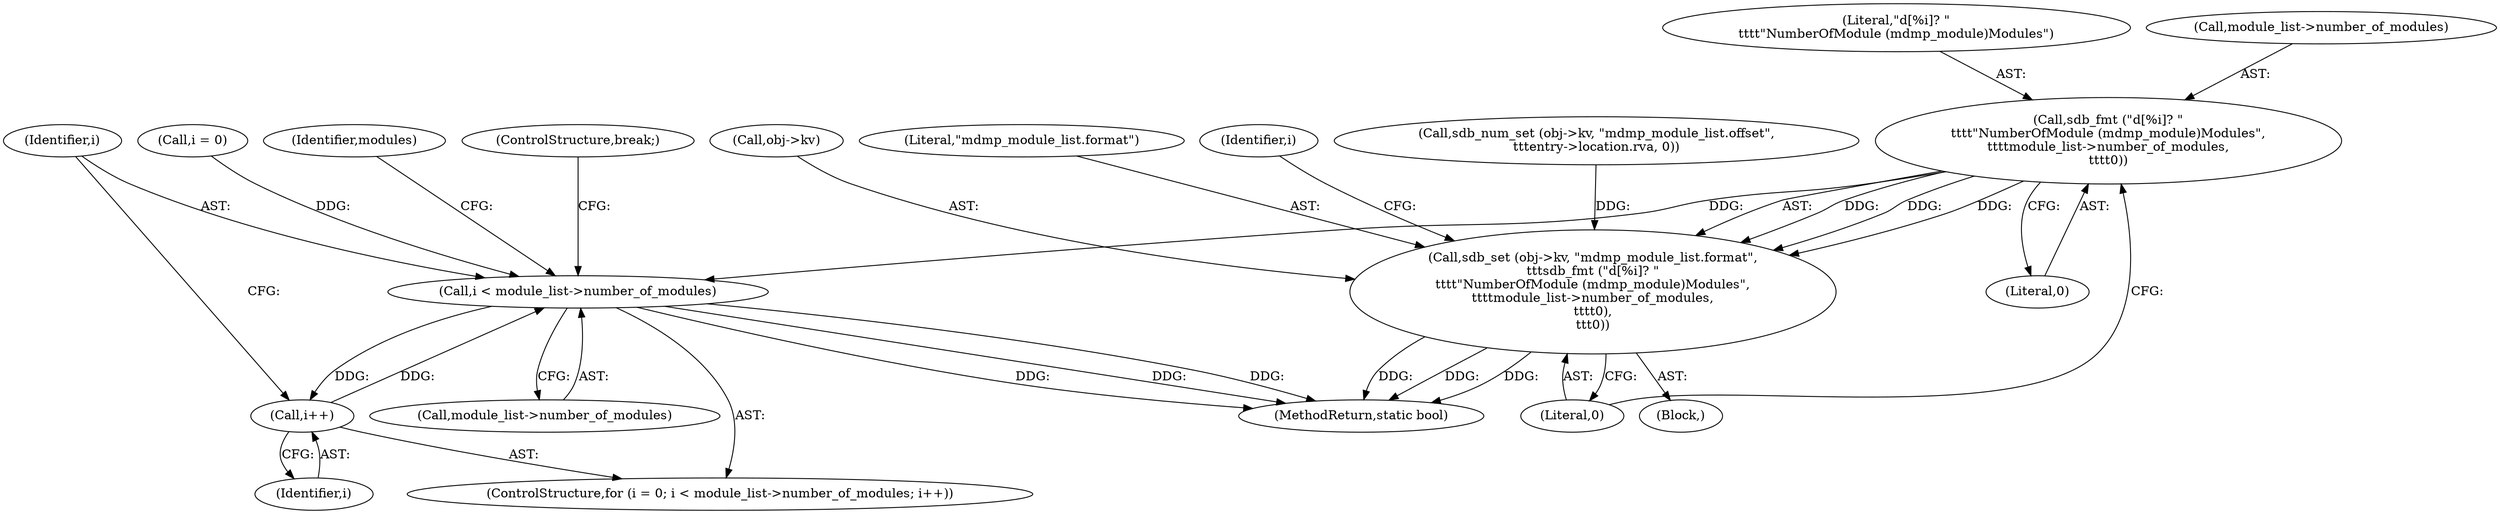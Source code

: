 digraph "0_radare2_40b021ba29c8f90ccf7c879fde2580bc73a17e8e_0@pointer" {
"1000282" [label="(Call,sdb_fmt (\"d[%i]? \"\n\t\t\t\t\"NumberOfModule (mdmp_module)Modules\",\n\t\t\t\tmodule_list->number_of_modules,\n\t\t\t\t0))"];
"1000277" [label="(Call,sdb_set (obj->kv, \"mdmp_module_list.format\",\n\t\t\tsdb_fmt (\"d[%i]? \"\n\t\t\t\t\"NumberOfModule (mdmp_module)Modules\",\n\t\t\t\tmodule_list->number_of_modules,\n\t\t\t\t0),\n\t\t\t0))"];
"1000293" [label="(Call,i < module_list->number_of_modules)"];
"1000298" [label="(Call,i++)"];
"1000290" [label="(Call,i = 0)"];
"1000283" [label="(Literal,\"d[%i]? \"\n\t\t\t\t\"NumberOfModule (mdmp_module)Modules\")"];
"1000302" [label="(Identifier,modules)"];
"1000277" [label="(Call,sdb_set (obj->kv, \"mdmp_module_list.format\",\n\t\t\tsdb_fmt (\"d[%i]? \"\n\t\t\t\t\"NumberOfModule (mdmp_module)Modules\",\n\t\t\t\tmodule_list->number_of_modules,\n\t\t\t\t0),\n\t\t\t0))"];
"1000278" [label="(Call,obj->kv)"];
"1001137" [label="(MethodReturn,static bool)"];
"1000287" [label="(Literal,0)"];
"1000282" [label="(Call,sdb_fmt (\"d[%i]? \"\n\t\t\t\t\"NumberOfModule (mdmp_module)Modules\",\n\t\t\t\tmodule_list->number_of_modules,\n\t\t\t\t0))"];
"1000319" [label="(ControlStructure,break;)"];
"1000284" [label="(Call,module_list->number_of_modules)"];
"1000295" [label="(Call,module_list->number_of_modules)"];
"1000288" [label="(Literal,0)"];
"1000166" [label="(Block,)"];
"1000299" [label="(Identifier,i)"];
"1000294" [label="(Identifier,i)"];
"1000293" [label="(Call,i < module_list->number_of_modules)"];
"1000281" [label="(Literal,\"mdmp_module_list.format\")"];
"1000289" [label="(ControlStructure,for (i = 0; i < module_list->number_of_modules; i++))"];
"1000298" [label="(Call,i++)"];
"1000291" [label="(Identifier,i)"];
"1000266" [label="(Call,sdb_num_set (obj->kv, \"mdmp_module_list.offset\",\n\t\t\tentry->location.rva, 0))"];
"1000282" -> "1000277"  [label="AST: "];
"1000282" -> "1000287"  [label="CFG: "];
"1000283" -> "1000282"  [label="AST: "];
"1000284" -> "1000282"  [label="AST: "];
"1000287" -> "1000282"  [label="AST: "];
"1000288" -> "1000282"  [label="CFG: "];
"1000282" -> "1000277"  [label="DDG: "];
"1000282" -> "1000277"  [label="DDG: "];
"1000282" -> "1000277"  [label="DDG: "];
"1000282" -> "1000293"  [label="DDG: "];
"1000277" -> "1000166"  [label="AST: "];
"1000277" -> "1000288"  [label="CFG: "];
"1000278" -> "1000277"  [label="AST: "];
"1000281" -> "1000277"  [label="AST: "];
"1000288" -> "1000277"  [label="AST: "];
"1000291" -> "1000277"  [label="CFG: "];
"1000277" -> "1001137"  [label="DDG: "];
"1000277" -> "1001137"  [label="DDG: "];
"1000277" -> "1001137"  [label="DDG: "];
"1000266" -> "1000277"  [label="DDG: "];
"1000293" -> "1000289"  [label="AST: "];
"1000293" -> "1000295"  [label="CFG: "];
"1000294" -> "1000293"  [label="AST: "];
"1000295" -> "1000293"  [label="AST: "];
"1000302" -> "1000293"  [label="CFG: "];
"1000319" -> "1000293"  [label="CFG: "];
"1000293" -> "1001137"  [label="DDG: "];
"1000293" -> "1001137"  [label="DDG: "];
"1000293" -> "1001137"  [label="DDG: "];
"1000290" -> "1000293"  [label="DDG: "];
"1000298" -> "1000293"  [label="DDG: "];
"1000293" -> "1000298"  [label="DDG: "];
"1000298" -> "1000289"  [label="AST: "];
"1000298" -> "1000299"  [label="CFG: "];
"1000299" -> "1000298"  [label="AST: "];
"1000294" -> "1000298"  [label="CFG: "];
}
